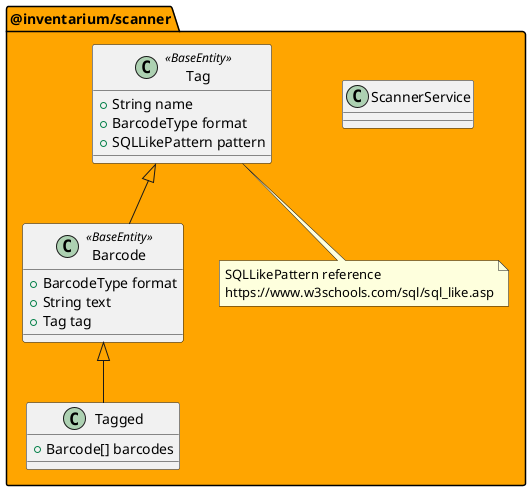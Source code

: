 @startuml
  package @inventarium/scanner #orange {
    class "ScannerService" as scannerService {
      
    }
    class "Tagged" as tagged {
      + Barcode[] barcodes
    }

    class "Barcode" as barcode <<BaseEntity>> {
      + BarcodeType format
      + String text
      + Tag tag
    }

    class "Tag" as tag <<BaseEntity>> {
      + String name
      + BarcodeType format
      + SQLLikePattern pattern
    }
    note bottom of tag: SQLLikePattern reference\nhttps://www.w3schools.com/sql/sql_like.asp

    tag <|-- barcode
    barcode <|-- tagged
  }
@enduml
